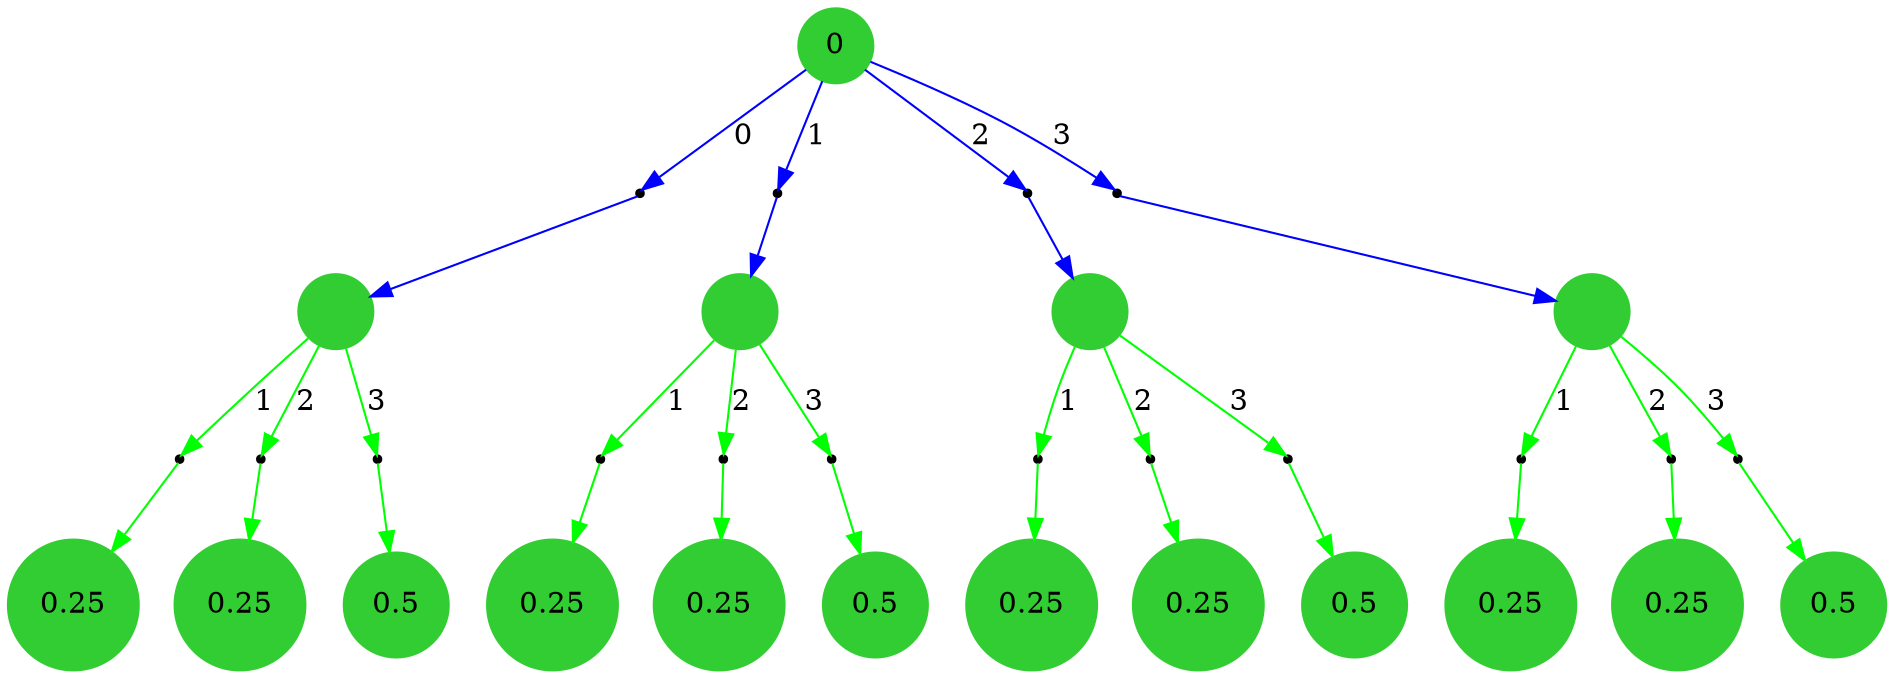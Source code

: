// Pedigree Computation
digraph {
	subgraph {
		node [color=limegreen shape=circle style=filled]
		__0_0 [label=0]
		node [color=black shape=point]
		__0_0_leftPoint_0 [label=""]
			__0_0 -> __0_0_leftPoint_0 [label=0 color=blue]
		node [color=limegreen shape=circle style=filled]
		__0_0_leftCircle_0 [label=""]
			__0_0_leftPoint_0 -> __0_0_leftCircle_0 [color=blue]
		node [color=black shape=point]
		__0_0_rightPoint_0_1 [label=""]
			__0_0_leftCircle_0 -> __0_0_rightPoint_0_1 [label=1 color=green]
		node [color=limegreen shape=circle style=filled]
		__0_0_rightCircle_0_1 [label=0.25]
			__0_0_rightPoint_0_1 -> __0_0_rightCircle_0_1 [color=green]
		node [color=black shape=point]
		__0_0_rightPoint_0_2 [label=""]
			__0_0_leftCircle_0 -> __0_0_rightPoint_0_2 [label=2 color=green]
		node [color=limegreen shape=circle style=filled]
		__0_0_rightCircle_0_2 [label=0.25]
			__0_0_rightPoint_0_2 -> __0_0_rightCircle_0_2 [color=green]
		node [color=black shape=point]
		__0_0_rightPoint_0_3 [label=""]
			__0_0_leftCircle_0 -> __0_0_rightPoint_0_3 [label=3 color=green]
		node [color=limegreen shape=circle style=filled]
		__0_0_rightCircle_0_3 [label=0.5]
			__0_0_rightPoint_0_3 -> __0_0_rightCircle_0_3 [color=green]
		node [color=black shape=point]
		__0_0_leftPoint_1 [label=""]
			__0_0 -> __0_0_leftPoint_1 [label=1 color=blue]
		node [color=limegreen shape=circle style=filled]
		__0_0_leftCircle_1 [label=""]
			__0_0_leftPoint_1 -> __0_0_leftCircle_1 [color=blue]
		node [color=black shape=point]
		__0_0_rightPoint_1_1 [label=""]
			__0_0_leftCircle_1 -> __0_0_rightPoint_1_1 [label=1 color=green]
		node [color=limegreen shape=circle style=filled]
		__0_0_rightCircle_1_1 [label=0.25]
			__0_0_rightPoint_1_1 -> __0_0_rightCircle_1_1 [color=green]
		node [color=black shape=point]
		__0_0_rightPoint_1_2 [label=""]
			__0_0_leftCircle_1 -> __0_0_rightPoint_1_2 [label=2 color=green]
		node [color=limegreen shape=circle style=filled]
		__0_0_rightCircle_1_2 [label=0.25]
			__0_0_rightPoint_1_2 -> __0_0_rightCircle_1_2 [color=green]
		node [color=black shape=point]
		__0_0_rightPoint_1_3 [label=""]
			__0_0_leftCircle_1 -> __0_0_rightPoint_1_3 [label=3 color=green]
		node [color=limegreen shape=circle style=filled]
		__0_0_rightCircle_1_3 [label=0.5]
			__0_0_rightPoint_1_3 -> __0_0_rightCircle_1_3 [color=green]
		node [color=black shape=point]
		__0_0_leftPoint_2 [label=""]
			__0_0 -> __0_0_leftPoint_2 [label=2 color=blue]
		node [color=limegreen shape=circle style=filled]
		__0_0_leftCircle_2 [label=""]
			__0_0_leftPoint_2 -> __0_0_leftCircle_2 [color=blue]
		node [color=black shape=point]
		__0_0_rightPoint_2_1 [label=""]
			__0_0_leftCircle_2 -> __0_0_rightPoint_2_1 [label=1 color=green]
		node [color=limegreen shape=circle style=filled]
		__0_0_rightCircle_2_1 [label=0.25]
			__0_0_rightPoint_2_1 -> __0_0_rightCircle_2_1 [color=green]
		node [color=black shape=point]
		__0_0_rightPoint_2_2 [label=""]
			__0_0_leftCircle_2 -> __0_0_rightPoint_2_2 [label=2 color=green]
		node [color=limegreen shape=circle style=filled]
		__0_0_rightCircle_2_2 [label=0.25]
			__0_0_rightPoint_2_2 -> __0_0_rightCircle_2_2 [color=green]
		node [color=black shape=point]
		__0_0_rightPoint_2_3 [label=""]
			__0_0_leftCircle_2 -> __0_0_rightPoint_2_3 [label=3 color=green]
		node [color=limegreen shape=circle style=filled]
		__0_0_rightCircle_2_3 [label=0.5]
			__0_0_rightPoint_2_3 -> __0_0_rightCircle_2_3 [color=green]
		node [color=black shape=point]
		__0_0_leftPoint_3 [label=""]
			__0_0 -> __0_0_leftPoint_3 [label=3 color=blue]
		node [color=limegreen shape=circle style=filled]
		__0_0_leftCircle_3 [label=""]
			__0_0_leftPoint_3 -> __0_0_leftCircle_3 [color=blue]
		node [color=black shape=point]
		__0_0_rightPoint_3_1 [label=""]
			__0_0_leftCircle_3 -> __0_0_rightPoint_3_1 [label=1 color=green]
		node [color=limegreen shape=circle style=filled]
		__0_0_rightCircle_3_1 [label=0.25]
			__0_0_rightPoint_3_1 -> __0_0_rightCircle_3_1 [color=green]
		node [color=black shape=point]
		__0_0_rightPoint_3_2 [label=""]
			__0_0_leftCircle_3 -> __0_0_rightPoint_3_2 [label=2 color=green]
		node [color=limegreen shape=circle style=filled]
		__0_0_rightCircle_3_2 [label=0.25]
			__0_0_rightPoint_3_2 -> __0_0_rightCircle_3_2 [color=green]
		node [color=black shape=point]
		__0_0_rightPoint_3_3 [label=""]
			__0_0_leftCircle_3 -> __0_0_rightPoint_3_3 [label=3 color=green]
		node [color=limegreen shape=circle style=filled]
		__0_0_rightCircle_3_3 [label=0.5]
			__0_0_rightPoint_3_3 -> __0_0_rightCircle_3_3 [color=green]
	}
}